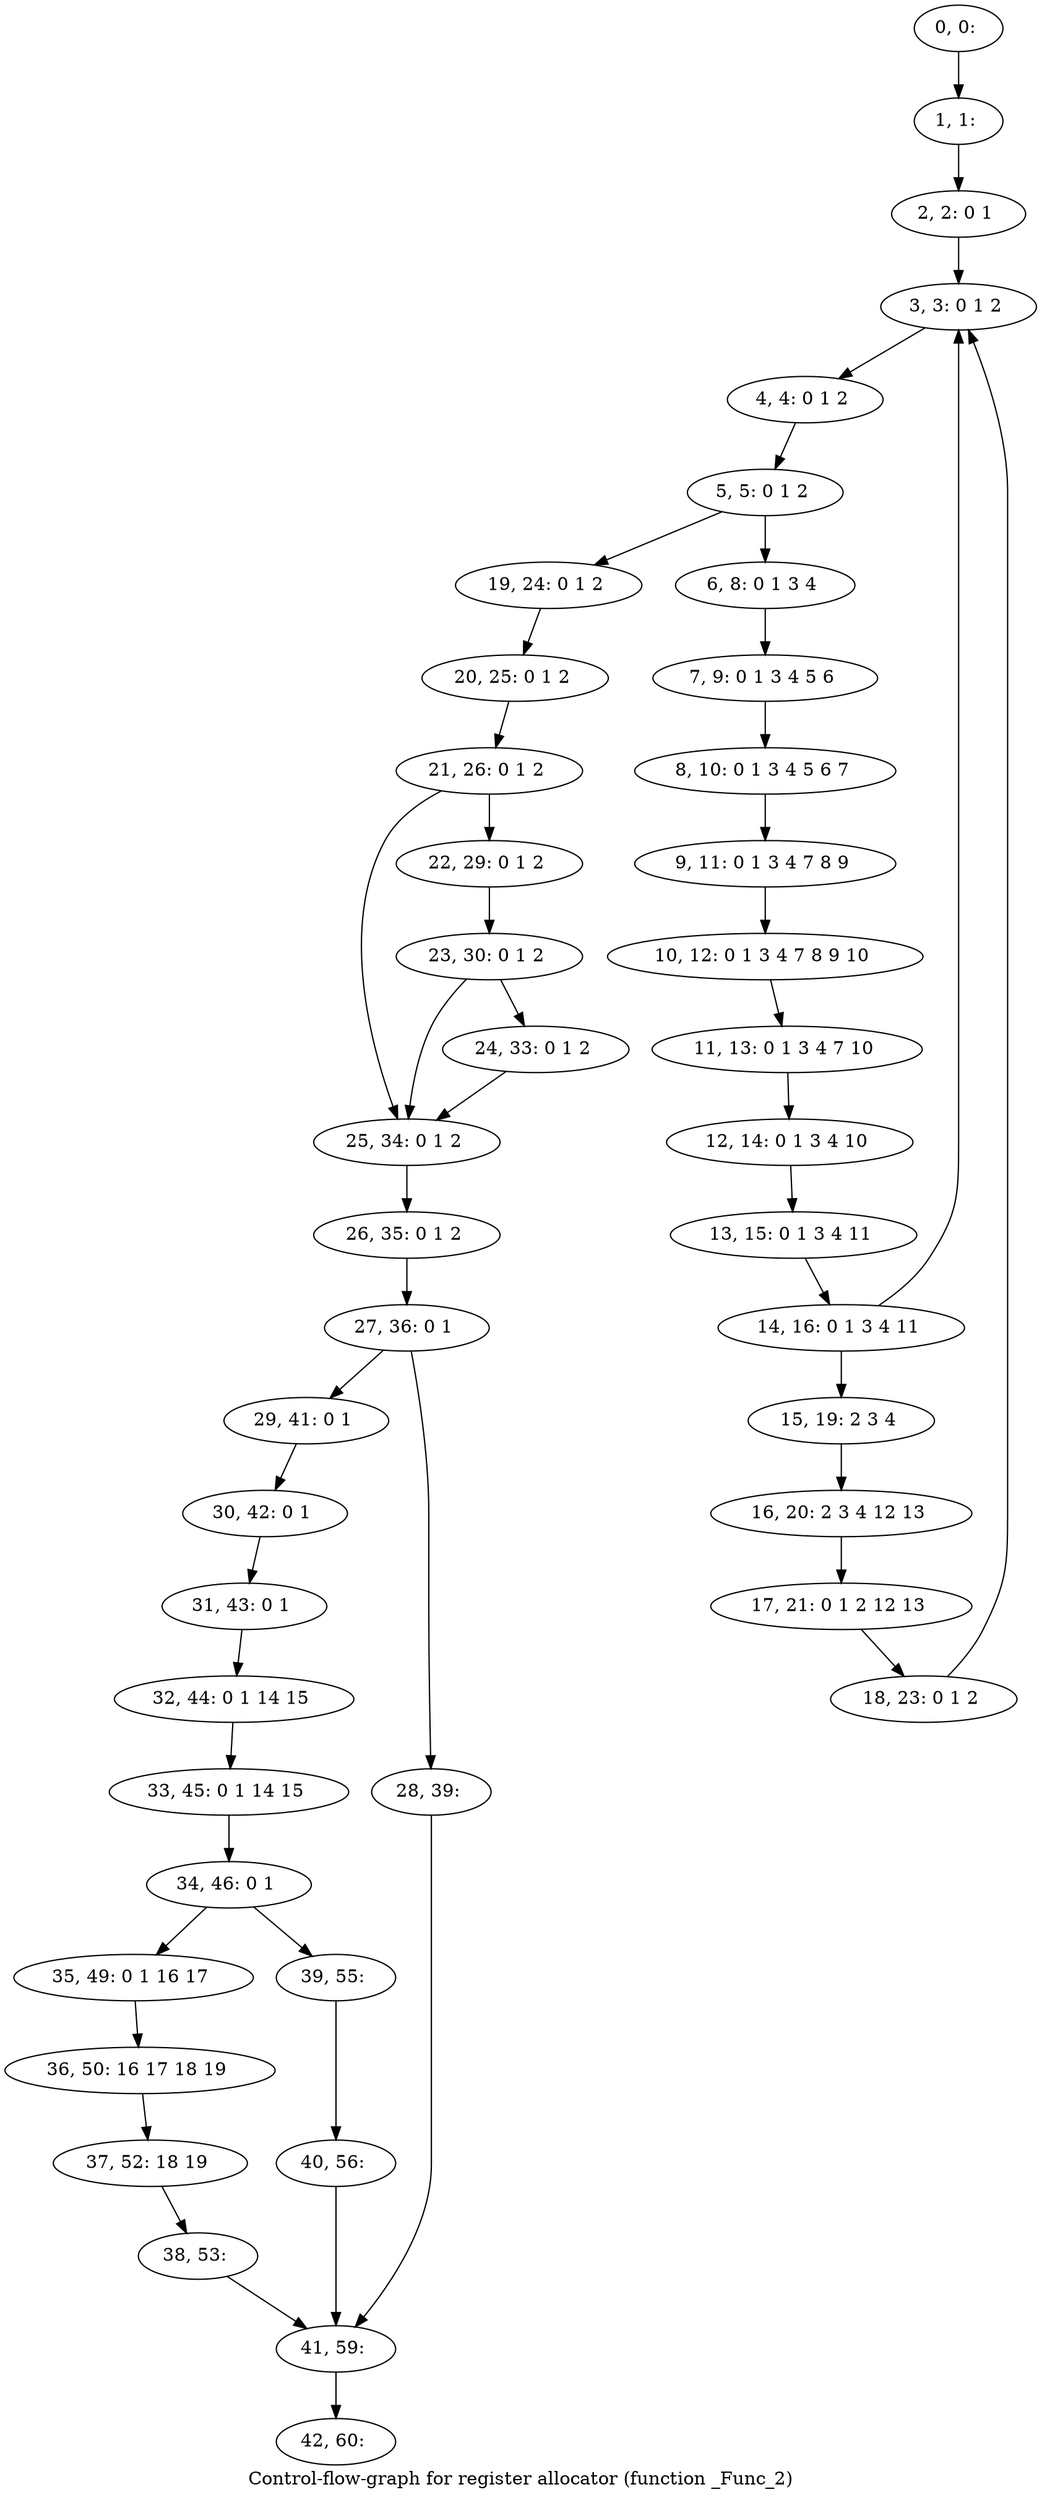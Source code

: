 digraph G {
graph [label="Control-flow-graph for register allocator (function _Func_2)"]
0[label="0, 0: "];
1[label="1, 1: "];
2[label="2, 2: 0 1 "];
3[label="3, 3: 0 1 2 "];
4[label="4, 4: 0 1 2 "];
5[label="5, 5: 0 1 2 "];
6[label="6, 8: 0 1 3 4 "];
7[label="7, 9: 0 1 3 4 5 6 "];
8[label="8, 10: 0 1 3 4 5 6 7 "];
9[label="9, 11: 0 1 3 4 7 8 9 "];
10[label="10, 12: 0 1 3 4 7 8 9 10 "];
11[label="11, 13: 0 1 3 4 7 10 "];
12[label="12, 14: 0 1 3 4 10 "];
13[label="13, 15: 0 1 3 4 11 "];
14[label="14, 16: 0 1 3 4 11 "];
15[label="15, 19: 2 3 4 "];
16[label="16, 20: 2 3 4 12 13 "];
17[label="17, 21: 0 1 2 12 13 "];
18[label="18, 23: 0 1 2 "];
19[label="19, 24: 0 1 2 "];
20[label="20, 25: 0 1 2 "];
21[label="21, 26: 0 1 2 "];
22[label="22, 29: 0 1 2 "];
23[label="23, 30: 0 1 2 "];
24[label="24, 33: 0 1 2 "];
25[label="25, 34: 0 1 2 "];
26[label="26, 35: 0 1 2 "];
27[label="27, 36: 0 1 "];
28[label="28, 39: "];
29[label="29, 41: 0 1 "];
30[label="30, 42: 0 1 "];
31[label="31, 43: 0 1 "];
32[label="32, 44: 0 1 14 15 "];
33[label="33, 45: 0 1 14 15 "];
34[label="34, 46: 0 1 "];
35[label="35, 49: 0 1 16 17 "];
36[label="36, 50: 16 17 18 19 "];
37[label="37, 52: 18 19 "];
38[label="38, 53: "];
39[label="39, 55: "];
40[label="40, 56: "];
41[label="41, 59: "];
42[label="42, 60: "];
0->1 ;
1->2 ;
2->3 ;
3->4 ;
4->5 ;
5->6 ;
5->19 ;
6->7 ;
7->8 ;
8->9 ;
9->10 ;
10->11 ;
11->12 ;
12->13 ;
13->14 ;
14->15 ;
14->3 ;
15->16 ;
16->17 ;
17->18 ;
18->3 ;
19->20 ;
20->21 ;
21->22 ;
21->25 ;
22->23 ;
23->24 ;
23->25 ;
24->25 ;
25->26 ;
26->27 ;
27->28 ;
27->29 ;
28->41 ;
29->30 ;
30->31 ;
31->32 ;
32->33 ;
33->34 ;
34->35 ;
34->39 ;
35->36 ;
36->37 ;
37->38 ;
38->41 ;
39->40 ;
40->41 ;
41->42 ;
}
